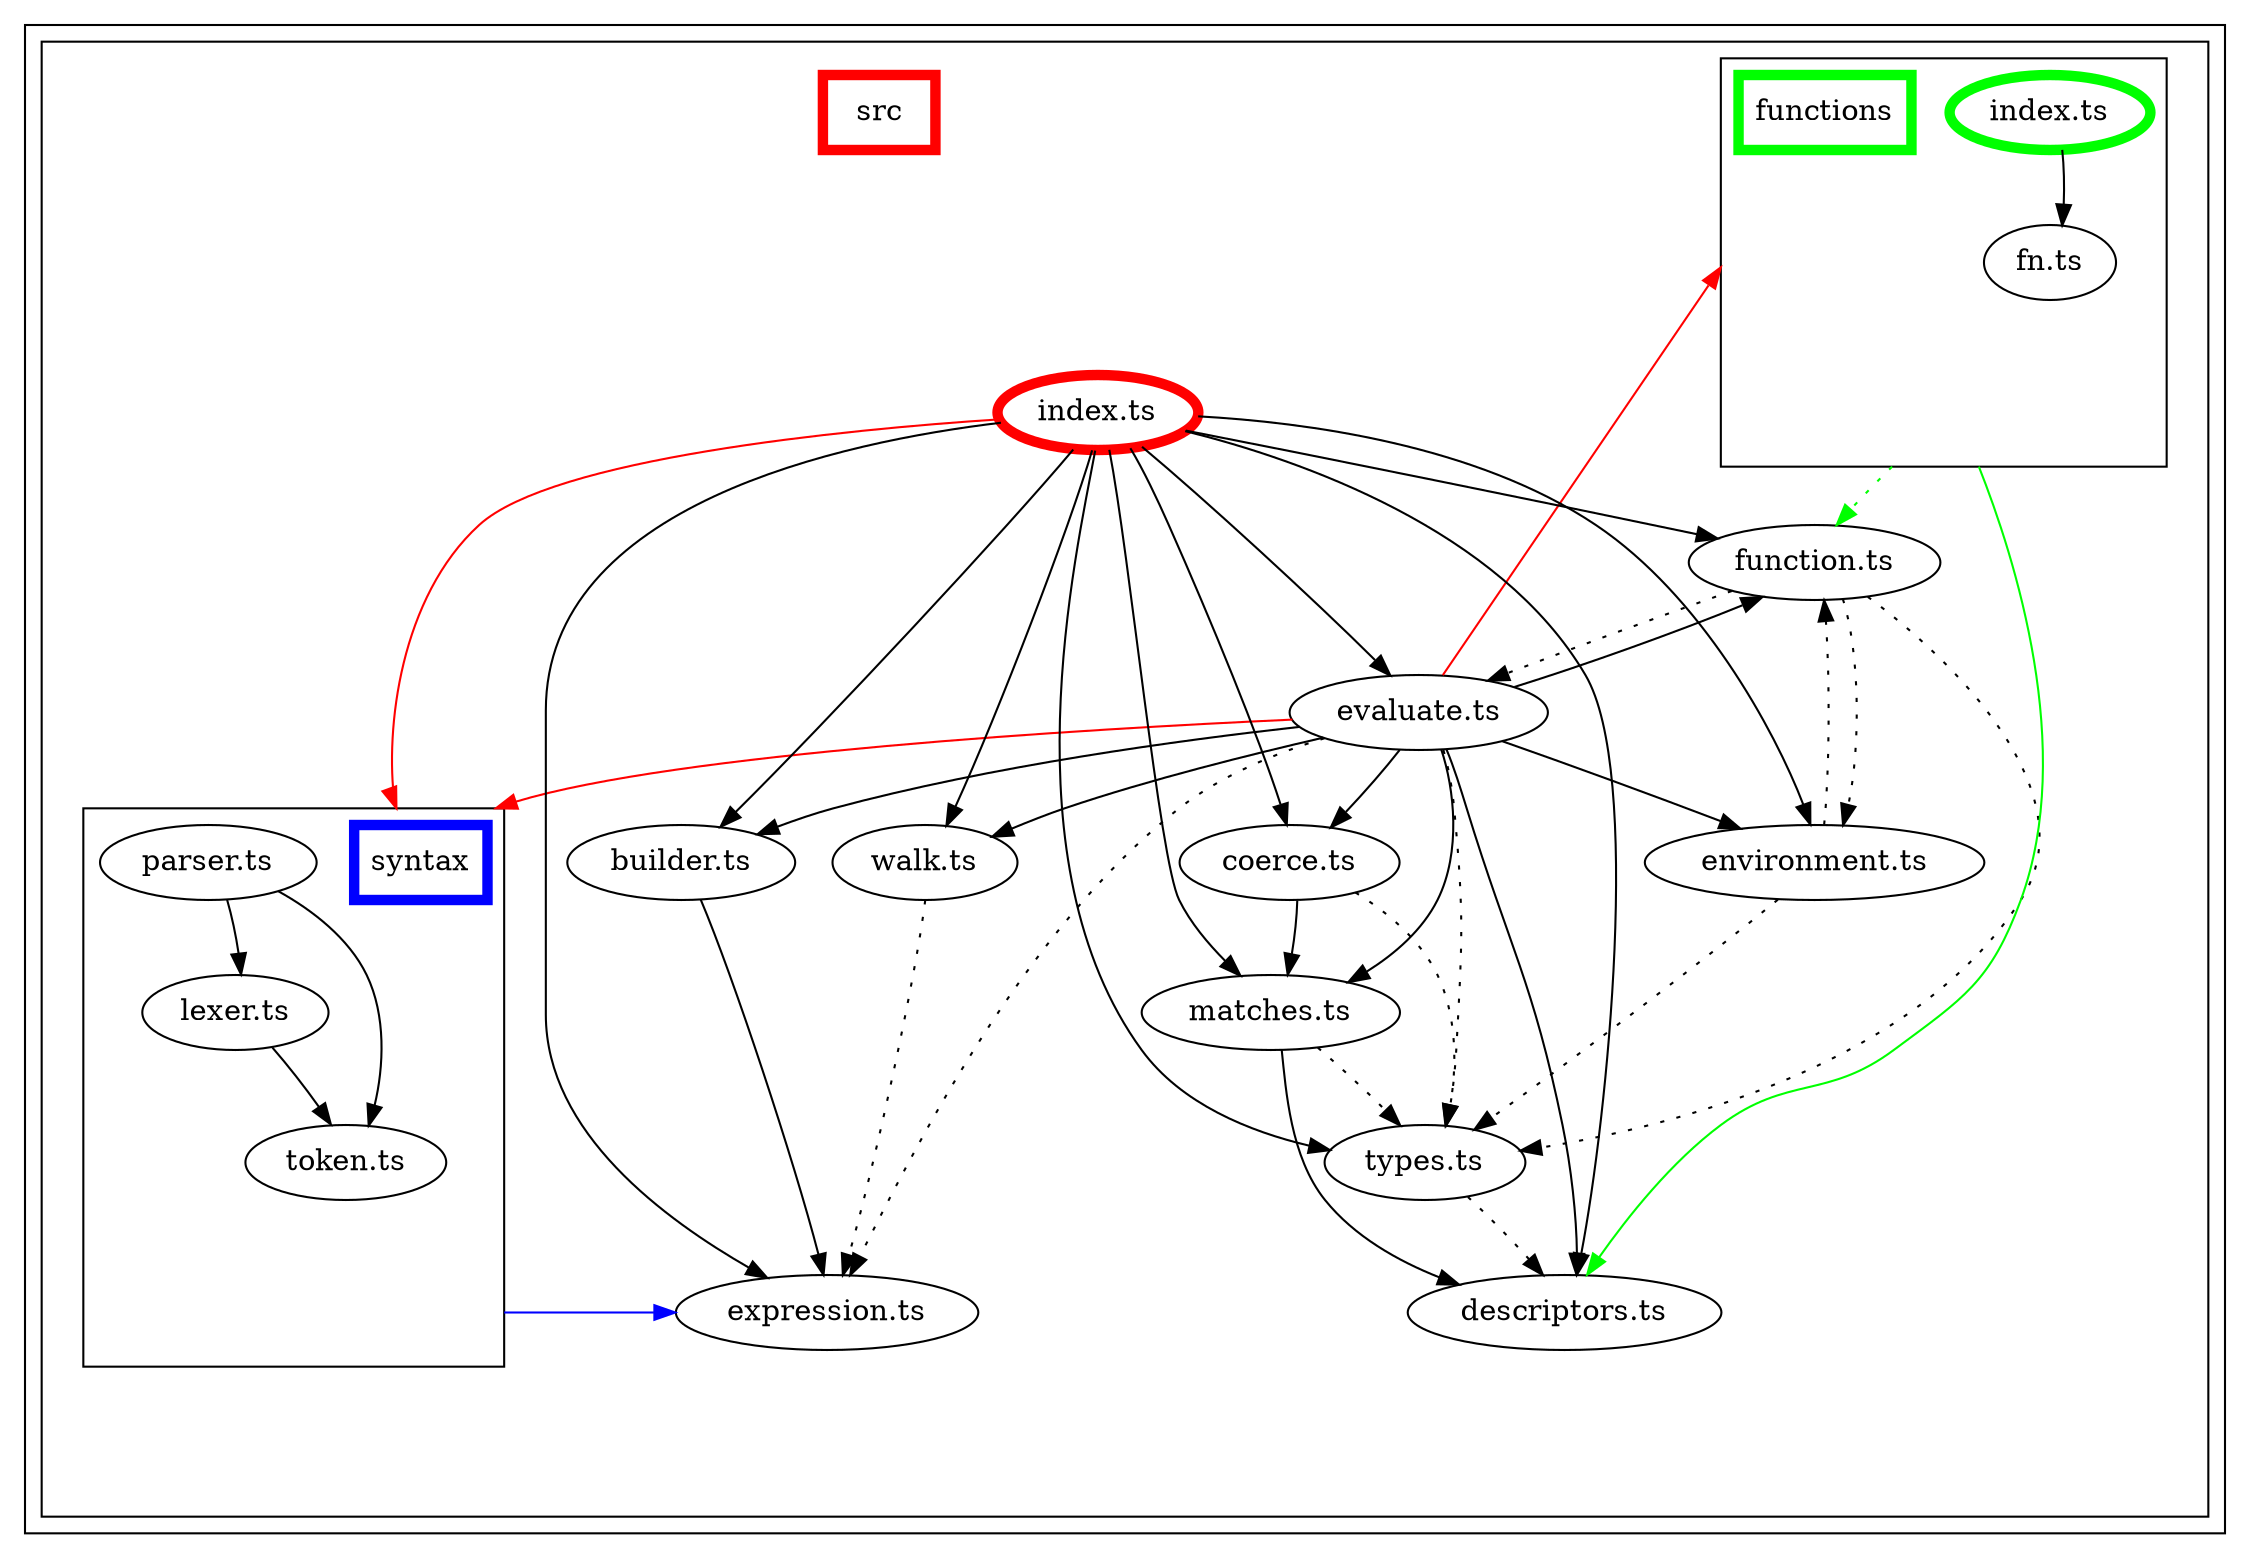 digraph "dependency-graph-@siteimprove/alfa-xpath" {
  compound = true;
  "src/function.ts";
  "src/types.ts";
  "src/matches.ts";
  "src/expression.ts";
  "src/descriptors.ts";
  "exit_src/functions";
  "exit_src/syntax";
  "src/syntax/lexer.ts";
  "src/syntax/token.ts";
  "src/functions/fn.ts";
  "src/builder.ts";
  "src/coerce.ts";
  "src/environment.ts";
  "src/evaluate.ts";
  "name_src/syntax";
  "src/syntax/parser.ts";
  "src/walk.ts";
  "src/functions/index.ts";
  "name_src/functions";
  subgraph "cluster_src" {
    color = "#000000";
    label = "";
    "exit_src" [
      style = "invis";
    ];
    subgraph "cluster_src" {
      color = "#000000";
      label = "";
      "name_src" [
        penwidth = 5;
        shape = "rectangle";
        color = "#ff0000";
        label = "src";
      ];
      "exit_src" [
        style = "invis";
      ];
      "src/environment.ts" [
        label = "environment.ts";
      ];
      "src/coerce.ts" [
        label = "coerce.ts";
      ];
      "src/walk.ts" [
        label = "walk.ts";
      ];
      "src/expression.ts" [
        label = "expression.ts";
      ];
      "src/index.ts" [
        label = "index.ts";
        color = "#ff0000";
        penwidth = 5;
      ];
      "src/function.ts" [
        label = "function.ts";
      ];
      "src/evaluate.ts" [
        label = "evaluate.ts";
      ];
      "src/builder.ts" [
        label = "builder.ts";
      ];
      "src/types.ts" [
        label = "types.ts";
      ];
      "src/matches.ts" [
        label = "matches.ts";
      ];
      "src/descriptors.ts" [
        label = "descriptors.ts";
      ];
      subgraph "cluster_src/functions" {
        color = "#000000";
        label = "";
        "name_src/functions" [
          penwidth = 5;
          shape = "rectangle";
          color = "#00ff00";
          label = "functions";
        ];
        "exit_src/functions" [
          style = "invis";
        ];
        "src/functions/fn.ts" [
          label = "fn.ts";
        ];
        "src/functions/index.ts" [
          label = "index.ts";
          color = "#00ff00";
          penwidth = 5;
        ];
        "src/functions/fn.ts" -> "exit_src/functions" [
          style = "invis";
        ];
        "src/functions/index.ts" -> "exit_src/functions" [
          style = "invis";
        ];
      }
      subgraph "cluster_src/syntax" {
        color = "#000000";
        label = "";
        "name_src/syntax" [
          penwidth = 5;
          shape = "rectangle";
          color = "#0000ff";
          label = "syntax";
        ];
        "exit_src/syntax" [
          style = "invis";
        ];
        "src/syntax/parser.ts" [
          label = "parser.ts";
        ];
        "src/syntax/lexer.ts" [
          label = "lexer.ts";
        ];
        "src/syntax/token.ts" [
          label = "token.ts";
        ];
        "src/syntax/parser.ts" -> "exit_src/syntax" [
          style = "invis";
        ];
        "src/syntax/lexer.ts" -> "exit_src/syntax" [
          style = "invis";
        ];
        "src/syntax/token.ts" -> "exit_src/syntax" [
          style = "invis";
        ];
      }
      "src/environment.ts" -> "exit_src" [
        style = "invis";
      ];
      "src/coerce.ts" -> "exit_src" [
        style = "invis";
      ];
      "src/walk.ts" -> "exit_src" [
        style = "invis";
      ];
      "exit_src/functions" -> "exit_src" [
        style = "invis";
      ];
      "exit_src/syntax" -> "exit_src" [
        style = "invis";
      ];
      "src/expression.ts" -> "exit_src" [
        style = "invis";
      ];
      "exit_src/functions" -> "exit_src" [
        style = "invis";
      ];
      "exit_src/syntax" -> "exit_src" [
        style = "invis";
      ];
      "src/index.ts" -> "exit_src" [
        style = "invis";
      ];
      "src/function.ts" -> "exit_src" [
        style = "invis";
      ];
      "src/evaluate.ts" -> "exit_src" [
        style = "invis";
      ];
      "src/builder.ts" -> "exit_src" [
        style = "invis";
      ];
      "exit_src/syntax" -> "exit_src" [
        style = "invis";
      ];
      "src/types.ts" -> "exit_src" [
        style = "invis";
      ];
      "src/matches.ts" -> "exit_src" [
        style = "invis";
      ];
      "src/descriptors.ts" -> "exit_src" [
        style = "invis";
      ];
    }
    "exit_src" -> "exit_src" [
      style = "invis";
    ];
    "exit_src" -> "exit_src" [
      style = "invis";
    ];
    "exit_src" -> "exit_src" [
      style = "invis";
    ];
    "exit_src" -> "exit_src" [
      style = "invis";
    ];
    "exit_src" -> "exit_src" [
      style = "invis";
    ];
    "exit_src" -> "exit_src" [
      style = "invis";
    ];
    "exit_src" -> "exit_src" [
      style = "invis";
    ];
    "exit_src" -> "exit_src" [
      style = "invis";
    ];
    "exit_src" -> "exit_src" [
      style = "invis";
    ];
    "exit_src" -> "exit_src" [
      style = "invis";
    ];
    "exit_src" -> "exit_src" [
      style = "invis";
    ];
    "exit_src" -> "exit_src" [
      style = "invis";
    ];
    "exit_src" -> "exit_src" [
      style = "invis";
    ];
    "exit_src" -> "exit_src" [
      style = "invis";
    ];
    "exit_src" -> "exit_src" [
      style = "invis";
    ];
    "exit_src" -> "exit_src" [
      style = "invis";
    ];
  }
  "src/environment.ts" -> "src/function.ts" [
    style = "invis";
  ];
  "src/environment.ts" -> "src/function.ts" [
    style = "dotted";
    color = "black";
  ];
  "src/environment.ts" -> "src/types.ts" [
    style = "invis";
  ];
  "src/environment.ts" -> "src/types.ts" [
    style = "dotted";
    color = "black";
  ];
  "src/coerce.ts" -> "src/matches.ts" [
    style = "invis";
  ];
  "src/coerce.ts" -> "src/matches.ts" [
    style = "solid";
    color = "black";
  ];
  "src/coerce.ts" -> "src/types.ts" [
    style = "invis";
  ];
  "src/coerce.ts" -> "src/types.ts" [
    style = "dotted";
    color = "black";
  ];
  "src/walk.ts" -> "src/expression.ts" [
    style = "invis";
  ];
  "src/walk.ts" -> "src/expression.ts" [
    style = "dotted";
    color = "black";
  ];
  "src/functions/fn.ts" -> "src/descriptors.ts" [
    style = "invis";
  ];
  "exit_src/functions" -> "src/descriptors.ts" [
    style = "solid";
    color = "#00ff00";
    ltail = "cluster_src/functions";
  ];
  "src/functions/fn.ts" -> "src/function.ts" [
    style = "invis";
  ];
  "exit_src/functions" -> "src/function.ts" [
    style = "dotted";
    color = "#00ff00";
    ltail = "cluster_src/functions";
  ];
  "src/syntax/parser.ts" -> "src/expression.ts" [
    style = "invis";
  ];
  "exit_src/syntax" -> "src/expression.ts" [
    style = "solid";
    color = "#0000ff";
    ltail = "cluster_src/syntax";
  ];
  "src/syntax/parser.ts" -> "src/syntax/lexer.ts" [
    style = "invis";
  ];
  "src/syntax/parser.ts" -> "src/syntax/lexer.ts" [
    style = "solid";
    color = "black";
  ];
  "src/syntax/parser.ts" -> "src/syntax/token.ts" [
    style = "invis";
  ];
  "src/syntax/parser.ts" -> "src/syntax/token.ts" [
    style = "solid";
    color = "black";
  ];
  "src/functions/index.ts" -> "src/function.ts" [
    style = "invis";
  ];
  "exit_src/functions" -> "src/function.ts" [
    style = "invis";
    color = "#00ff00";
    ltail = "cluster_src/functions";
  ];
  "src/functions/index.ts" -> "src/functions/fn.ts" [
    style = "invis";
  ];
  "src/functions/index.ts" -> "src/functions/fn.ts" [
    style = "solid";
    color = "black";
  ];
  "src/syntax/lexer.ts" -> "src/syntax/token.ts" [
    style = "invis";
  ];
  "src/syntax/lexer.ts" -> "src/syntax/token.ts" [
    style = "solid";
    color = "black";
  ];
  "src/index.ts" -> "src/builder.ts" [
    style = "invis";
  ];
  "src/index.ts" -> "src/builder.ts" [
    style = "solid";
    color = "black";
  ];
  "src/index.ts" -> "src/coerce.ts" [
    style = "invis";
  ];
  "src/index.ts" -> "src/coerce.ts" [
    style = "solid";
    color = "black";
  ];
  "src/index.ts" -> "src/descriptors.ts" [
    style = "invis";
  ];
  "src/index.ts" -> "src/descriptors.ts" [
    style = "solid";
    color = "black";
  ];
  "src/index.ts" -> "src/environment.ts" [
    style = "invis";
  ];
  "src/index.ts" -> "src/environment.ts" [
    style = "solid";
    color = "black";
  ];
  "src/index.ts" -> "src/evaluate.ts" [
    style = "invis";
  ];
  "src/index.ts" -> "src/evaluate.ts" [
    style = "solid";
    color = "black";
  ];
  "src/index.ts" -> "src/expression.ts" [
    style = "invis";
  ];
  "src/index.ts" -> "src/expression.ts" [
    style = "solid";
    color = "black";
  ];
  "src/index.ts" -> "src/function.ts" [
    style = "invis";
  ];
  "src/index.ts" -> "src/function.ts" [
    style = "solid";
    color = "black";
  ];
  "src/index.ts" -> "src/matches.ts" [
    style = "invis";
  ];
  "src/index.ts" -> "src/matches.ts" [
    style = "solid";
    color = "black";
  ];
  "src/index.ts" -> "name_src/syntax" [
    style = "solid";
    color = "#ff0000";
    lhead = "cluster_src/syntax";
  ];
  "src/index.ts" -> "name_src/syntax" [
    style = "invis";
    color = "#ff0000";
    lhead = "cluster_src/syntax";
  ];
  "src/index.ts" -> "name_src/syntax" [
    style = "invis";
    color = "#ff0000";
    lhead = "cluster_src/syntax";
  ];
  "src/index.ts" -> "src/types.ts" [
    style = "invis";
  ];
  "src/index.ts" -> "src/types.ts" [
    style = "solid";
    color = "black";
  ];
  "src/index.ts" -> "src/walk.ts" [
    style = "invis";
  ];
  "src/index.ts" -> "src/walk.ts" [
    style = "solid";
    color = "black";
  ];
  "src/function.ts" -> "src/environment.ts" [
    style = "invis";
  ];
  "src/function.ts" -> "src/environment.ts" [
    style = "dotted";
    color = "black";
  ];
  "src/function.ts" -> "src/evaluate.ts" [
    style = "invis";
  ];
  "src/function.ts" -> "src/evaluate.ts" [
    style = "dotted";
    color = "black";
  ];
  "src/function.ts" -> "src/types.ts" [
    style = "invis";
  ];
  "src/function.ts" -> "src/types.ts" [
    style = "dotted";
    color = "black";
  ];
  "src/evaluate.ts" -> "src/builder.ts" [
    style = "invis";
  ];
  "src/evaluate.ts" -> "src/builder.ts" [
    style = "solid";
    color = "black";
  ];
  "src/evaluate.ts" -> "src/coerce.ts" [
    style = "invis";
  ];
  "src/evaluate.ts" -> "src/coerce.ts" [
    style = "solid";
    color = "black";
  ];
  "src/evaluate.ts" -> "src/descriptors.ts" [
    style = "invis";
  ];
  "src/evaluate.ts" -> "src/descriptors.ts" [
    style = "solid";
    color = "black";
  ];
  "src/evaluate.ts" -> "src/environment.ts" [
    style = "invis";
  ];
  "src/evaluate.ts" -> "src/environment.ts" [
    style = "solid";
    color = "black";
  ];
  "src/evaluate.ts" -> "src/expression.ts" [
    style = "invis";
  ];
  "src/evaluate.ts" -> "src/expression.ts" [
    style = "dotted";
    color = "black";
  ];
  "src/evaluate.ts" -> "src/function.ts" [
    style = "invis";
  ];
  "src/evaluate.ts" -> "src/function.ts" [
    style = "solid";
    color = "black";
  ];
  "src/evaluate.ts" -> "name_src/functions" [
    style = "solid";
    color = "#ff0000";
    lhead = "cluster_src/functions";
  ];
  "src/evaluate.ts" -> "src/matches.ts" [
    style = "invis";
  ];
  "src/evaluate.ts" -> "src/matches.ts" [
    style = "solid";
    color = "black";
  ];
  "src/evaluate.ts" -> "name_src/syntax" [
    style = "solid";
    color = "#ff0000";
    lhead = "cluster_src/syntax";
  ];
  "src/evaluate.ts" -> "src/types.ts" [
    style = "invis";
  ];
  "src/evaluate.ts" -> "src/types.ts" [
    style = "dotted";
    color = "black";
  ];
  "src/evaluate.ts" -> "src/walk.ts" [
    style = "invis";
  ];
  "src/evaluate.ts" -> "src/walk.ts" [
    style = "solid";
    color = "black";
  ];
  "src/builder.ts" -> "src/expression.ts" [
    style = "invis";
  ];
  "src/builder.ts" -> "src/expression.ts" [
    style = "solid";
    color = "black";
  ];
  "src/types.ts" -> "src/descriptors.ts" [
    style = "invis";
  ];
  "src/types.ts" -> "src/descriptors.ts" [
    style = "dotted";
    color = "black";
  ];
  "src/matches.ts" -> "src/descriptors.ts" [
    style = "invis";
  ];
  "src/matches.ts" -> "src/descriptors.ts" [
    style = "solid";
    color = "black";
  ];
  "src/matches.ts" -> "src/types.ts" [
    style = "invis";
  ];
  "src/matches.ts" -> "src/types.ts" [
    style = "dotted";
    color = "black";
  ];
}